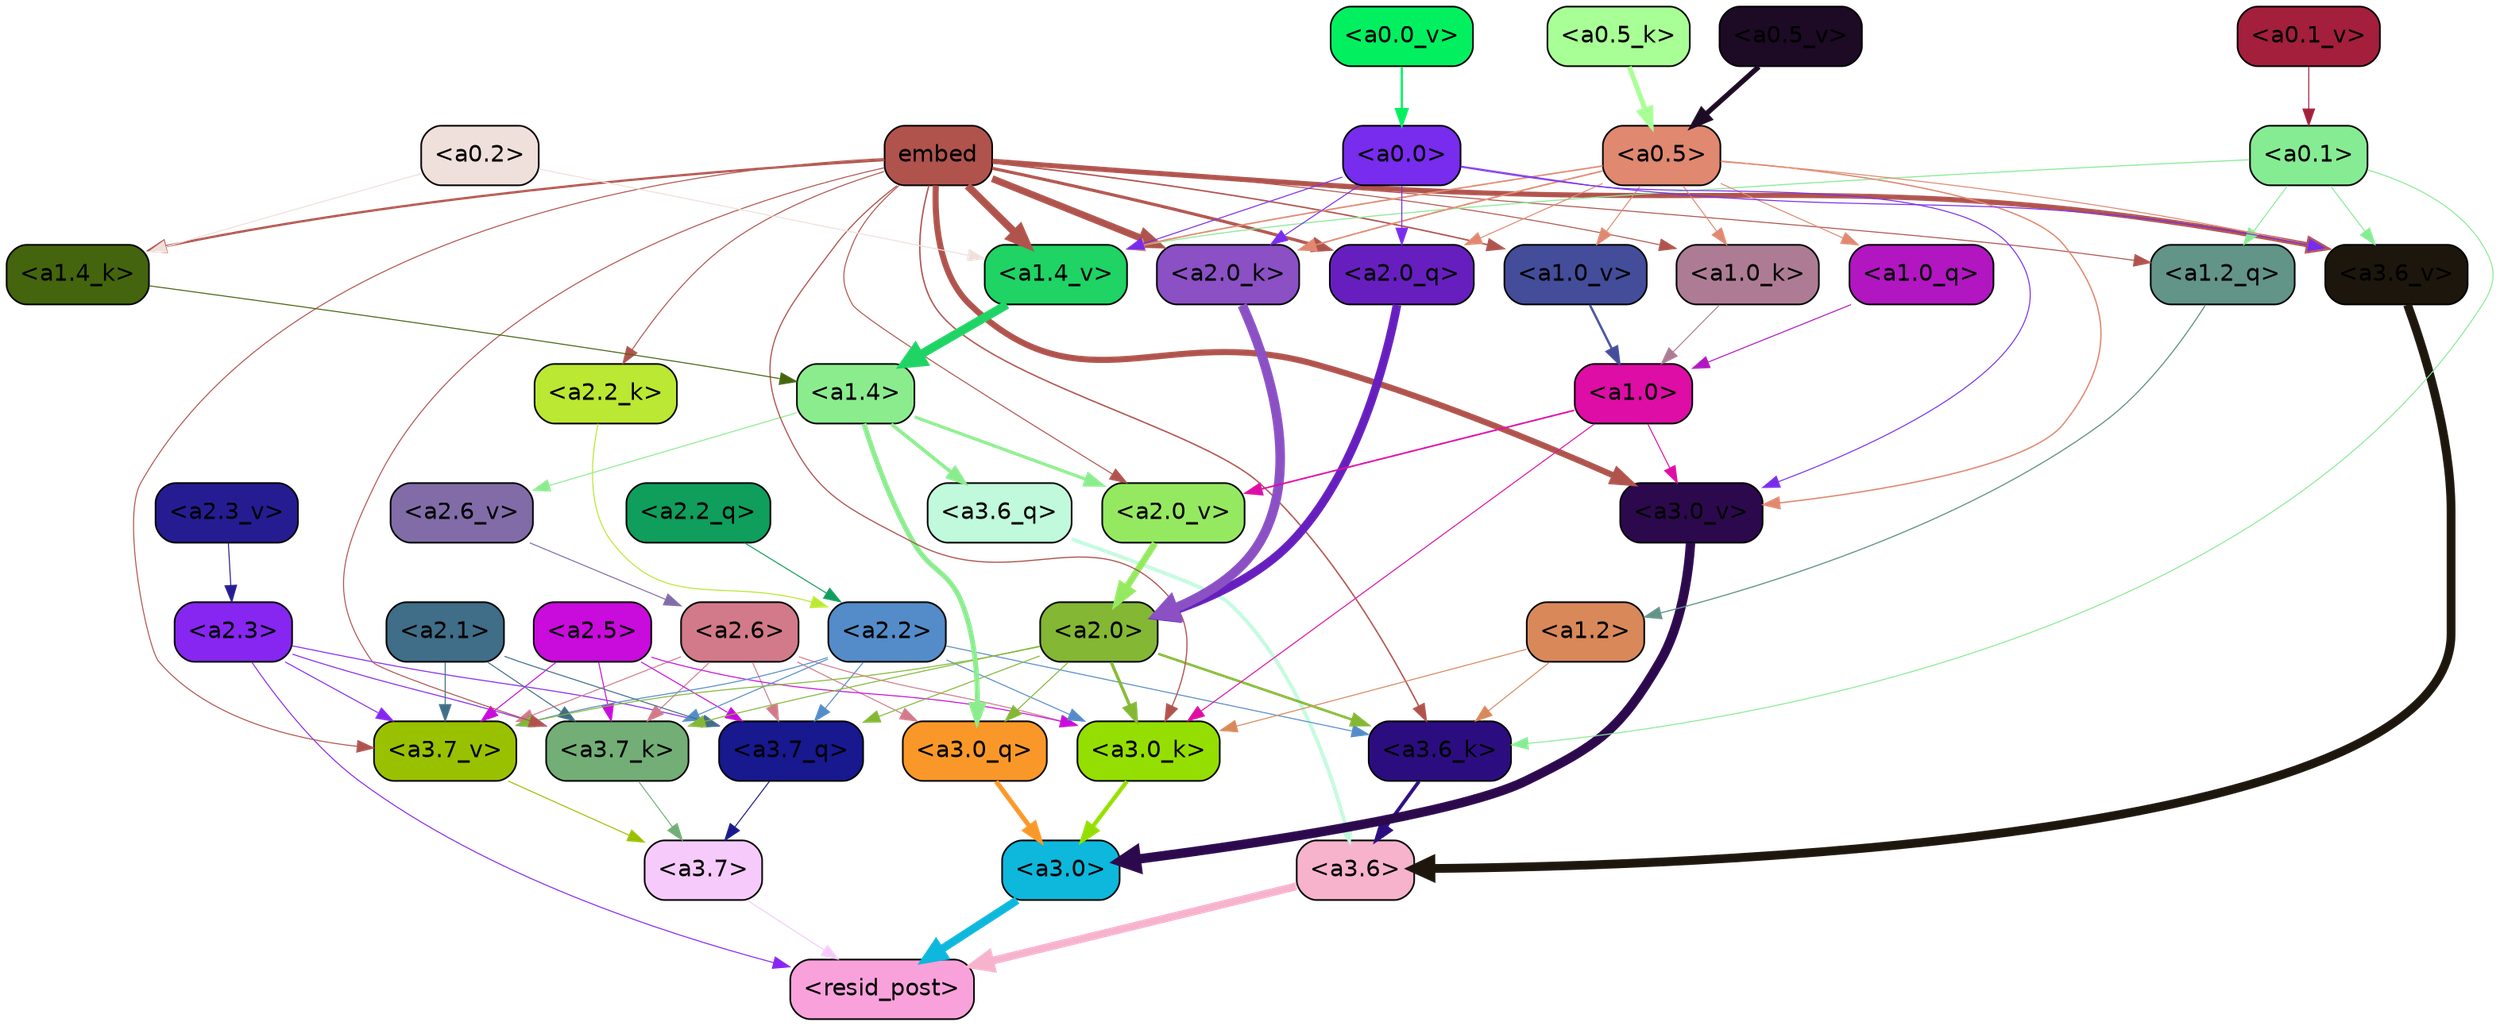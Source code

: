 strict digraph "" {
	graph [bgcolor=transparent,
		layout=dot,
		overlap=false,
		splines=true
	];
	"<a3.7>"	[color=black,
		fillcolor="#f7cafc",
		fontname=Helvetica,
		shape=box,
		style="filled, rounded"];
	"<resid_post>"	[color=black,
		fillcolor="#f9a1db",
		fontname=Helvetica,
		shape=box,
		style="filled, rounded"];
	"<a3.7>" -> "<resid_post>"	[color="#f7cafc",
		penwidth=0.6];
	"<a3.6>"	[color=black,
		fillcolor="#f7b2cc",
		fontname=Helvetica,
		shape=box,
		style="filled, rounded"];
	"<a3.6>" -> "<resid_post>"	[color="#f7b2cc",
		penwidth=4.752790808677673];
	"<a3.0>"	[color=black,
		fillcolor="#0eb7dc",
		fontname=Helvetica,
		shape=box,
		style="filled, rounded"];
	"<a3.0>" -> "<resid_post>"	[color="#0eb7dc",
		penwidth=4.897669434547424];
	"<a2.3>"	[color=black,
		fillcolor="#8726f0",
		fontname=Helvetica,
		shape=box,
		style="filled, rounded"];
	"<a2.3>" -> "<resid_post>"	[color="#8726f0",
		penwidth=0.6];
	"<a3.7_q>"	[color=black,
		fillcolor="#18188f",
		fontname=Helvetica,
		shape=box,
		style="filled, rounded"];
	"<a2.3>" -> "<a3.7_q>"	[color="#8726f0",
		penwidth=0.6];
	"<a3.7_k>"	[color=black,
		fillcolor="#72ae76",
		fontname=Helvetica,
		shape=box,
		style="filled, rounded"];
	"<a2.3>" -> "<a3.7_k>"	[color="#8726f0",
		penwidth=0.6];
	"<a3.7_v>"	[color=black,
		fillcolor="#9ac100",
		fontname=Helvetica,
		shape=box,
		style="filled, rounded"];
	"<a2.3>" -> "<a3.7_v>"	[color="#8726f0",
		penwidth=0.6];
	"<a3.7_q>" -> "<a3.7>"	[color="#18188f",
		penwidth=0.6];
	"<a3.6_q>"	[color=black,
		fillcolor="#c0f9db",
		fontname=Helvetica,
		shape=box,
		style="filled, rounded"];
	"<a3.6_q>" -> "<a3.6>"	[color="#c0f9db",
		penwidth=2.160832464694977];
	"<a3.0_q>"	[color=black,
		fillcolor="#f99829",
		fontname=Helvetica,
		shape=box,
		style="filled, rounded"];
	"<a3.0_q>" -> "<a3.0>"	[color="#f99829",
		penwidth=2.870753765106201];
	"<a3.7_k>" -> "<a3.7>"	[color="#72ae76",
		penwidth=0.6];
	"<a3.6_k>"	[color=black,
		fillcolor="#2c0d80",
		fontname=Helvetica,
		shape=box,
		style="filled, rounded"];
	"<a3.6_k>" -> "<a3.6>"	[color="#2c0d80",
		penwidth=2.13908451795578];
	"<a3.0_k>"	[color=black,
		fillcolor="#94df01",
		fontname=Helvetica,
		shape=box,
		style="filled, rounded"];
	"<a3.0_k>" -> "<a3.0>"	[color="#94df01",
		penwidth=2.520303964614868];
	"<a3.7_v>" -> "<a3.7>"	[color="#9ac100",
		penwidth=0.6];
	"<a3.6_v>"	[color=black,
		fillcolor="#1c160d",
		fontname=Helvetica,
		shape=box,
		style="filled, rounded"];
	"<a3.6_v>" -> "<a3.6>"	[color="#1c160d",
		penwidth=5.297133803367615];
	"<a3.0_v>"	[color=black,
		fillcolor="#2c094d",
		fontname=Helvetica,
		shape=box,
		style="filled, rounded"];
	"<a3.0_v>" -> "<a3.0>"	[color="#2c094d",
		penwidth=5.680712580680847];
	"<a2.6>"	[color=black,
		fillcolor="#d27a89",
		fontname=Helvetica,
		shape=box,
		style="filled, rounded"];
	"<a2.6>" -> "<a3.7_q>"	[color="#d27a89",
		penwidth=0.6];
	"<a2.6>" -> "<a3.0_q>"	[color="#d27a89",
		penwidth=0.6];
	"<a2.6>" -> "<a3.7_k>"	[color="#d27a89",
		penwidth=0.6];
	"<a2.6>" -> "<a3.0_k>"	[color="#d27a89",
		penwidth=0.6];
	"<a2.6>" -> "<a3.7_v>"	[color="#d27a89",
		penwidth=0.6];
	"<a2.5>"	[color=black,
		fillcolor="#c90bdc",
		fontname=Helvetica,
		shape=box,
		style="filled, rounded"];
	"<a2.5>" -> "<a3.7_q>"	[color="#c90bdc",
		penwidth=0.6];
	"<a2.5>" -> "<a3.7_k>"	[color="#c90bdc",
		penwidth=0.6];
	"<a2.5>" -> "<a3.0_k>"	[color="#c90bdc",
		penwidth=0.6];
	"<a2.5>" -> "<a3.7_v>"	[color="#c90bdc",
		penwidth=0.6];
	"<a2.2>"	[color=black,
		fillcolor="#538cc8",
		fontname=Helvetica,
		shape=box,
		style="filled, rounded"];
	"<a2.2>" -> "<a3.7_q>"	[color="#538cc8",
		penwidth=0.6];
	"<a2.2>" -> "<a3.7_k>"	[color="#538cc8",
		penwidth=0.6];
	"<a2.2>" -> "<a3.6_k>"	[color="#538cc8",
		penwidth=0.6];
	"<a2.2>" -> "<a3.0_k>"	[color="#538cc8",
		penwidth=0.6];
	"<a2.2>" -> "<a3.7_v>"	[color="#538cc8",
		penwidth=0.6];
	"<a2.1>"	[color=black,
		fillcolor="#406d87",
		fontname=Helvetica,
		shape=box,
		style="filled, rounded"];
	"<a2.1>" -> "<a3.7_q>"	[color="#406d87",
		penwidth=0.6];
	"<a2.1>" -> "<a3.7_k>"	[color="#406d87",
		penwidth=0.6];
	"<a2.1>" -> "<a3.7_v>"	[color="#406d87",
		penwidth=0.6];
	"<a2.0>"	[color=black,
		fillcolor="#83b734",
		fontname=Helvetica,
		shape=box,
		style="filled, rounded"];
	"<a2.0>" -> "<a3.7_q>"	[color="#83b734",
		penwidth=0.6];
	"<a2.0>" -> "<a3.0_q>"	[color="#83b734",
		penwidth=0.6];
	"<a2.0>" -> "<a3.7_k>"	[color="#83b734",
		penwidth=0.6];
	"<a2.0>" -> "<a3.6_k>"	[color="#83b734",
		penwidth=1.4811622872948647];
	"<a2.0>" -> "<a3.0_k>"	[color="#83b734",
		penwidth=1.8632715698331594];
	"<a2.0>" -> "<a3.7_v>"	[color="#83b734",
		penwidth=0.6];
	"<a1.4>"	[color=black,
		fillcolor="#8bec8e",
		fontname=Helvetica,
		shape=box,
		style="filled, rounded"];
	"<a1.4>" -> "<a3.6_q>"	[color="#8bec8e",
		penwidth=2.1468575447797775];
	"<a1.4>" -> "<a3.0_q>"	[color="#8bec8e",
		penwidth=3.0006065368652344];
	"<a2.6_v>"	[color=black,
		fillcolor="#816ca8",
		fontname=Helvetica,
		shape=box,
		style="filled, rounded"];
	"<a1.4>" -> "<a2.6_v>"	[color="#8bec8e",
		penwidth=0.6];
	"<a2.0_v>"	[color=black,
		fillcolor="#95e960",
		fontname=Helvetica,
		shape=box,
		style="filled, rounded"];
	"<a1.4>" -> "<a2.0_v>"	[color="#8bec8e",
		penwidth=1.8759949803352356];
	embed	[color=black,
		fillcolor="#b0534d",
		fontname=Helvetica,
		shape=box,
		style="filled, rounded"];
	embed -> "<a3.7_k>"	[color="#b0534d",
		penwidth=0.6];
	embed -> "<a3.6_k>"	[color="#b0534d",
		penwidth=0.8410270567983389];
	embed -> "<a3.0_k>"	[color="#b0534d",
		penwidth=0.691851794719696];
	embed -> "<a3.7_v>"	[color="#b0534d",
		penwidth=0.6];
	embed -> "<a3.6_v>"	[color="#b0534d",
		penwidth=3.0758190751075745];
	embed -> "<a3.0_v>"	[color="#b0534d",
		penwidth=3.6927278637886047];
	"<a2.0_q>"	[color=black,
		fillcolor="#661fbe",
		fontname=Helvetica,
		shape=box,
		style="filled, rounded"];
	embed -> "<a2.0_q>"	[color="#b0534d",
		penwidth=1.8617419600486755];
	"<a2.2_k>"	[color=black,
		fillcolor="#bbe832",
		fontname=Helvetica,
		shape=box,
		style="filled, rounded"];
	embed -> "<a2.2_k>"	[color="#b0534d",
		penwidth=0.6];
	"<a2.0_k>"	[color=black,
		fillcolor="#8a50c4",
		fontname=Helvetica,
		shape=box,
		style="filled, rounded"];
	embed -> "<a2.0_k>"	[color="#b0534d",
		penwidth=4.189224064350128];
	embed -> "<a2.0_v>"	[color="#b0534d",
		penwidth=0.6];
	"<a1.2_q>"	[color=black,
		fillcolor="#629487",
		fontname=Helvetica,
		shape=box,
		style="filled, rounded"];
	embed -> "<a1.2_q>"	[color="#b0534d",
		penwidth=0.603080153465271];
	"<a1.4_k>"	[color=black,
		fillcolor="#44650d",
		fontname=Helvetica,
		shape=box,
		style="filled, rounded"];
	embed -> "<a1.4_k>"	[color="#b0534d",
		penwidth=1.3883130550384521];
	"<a1.0_k>"	[color=black,
		fillcolor="#ad7c94",
		fontname=Helvetica,
		shape=box,
		style="filled, rounded"];
	embed -> "<a1.0_k>"	[color="#b0534d",
		penwidth=0.6];
	"<a1.4_v>"	[color=black,
		fillcolor="#1fd364",
		fontname=Helvetica,
		shape=box,
		style="filled, rounded"];
	embed -> "<a1.4_v>"	[color="#b0534d",
		penwidth=4.585226953029633];
	"<a1.0_v>"	[color=black,
		fillcolor="#434d9a",
		fontname=Helvetica,
		shape=box,
		style="filled, rounded"];
	embed -> "<a1.0_v>"	[color="#b0534d",
		penwidth=0.8794136047363281];
	"<a1.2>"	[color=black,
		fillcolor="#d9885a",
		fontname=Helvetica,
		shape=box,
		style="filled, rounded"];
	"<a1.2>" -> "<a3.6_k>"	[color="#d9885a",
		penwidth=0.6];
	"<a1.2>" -> "<a3.0_k>"	[color="#d9885a",
		penwidth=0.6];
	"<a0.1>"	[color=black,
		fillcolor="#86ec93",
		fontname=Helvetica,
		shape=box,
		style="filled, rounded"];
	"<a0.1>" -> "<a3.6_k>"	[color="#86ec93",
		penwidth=0.6];
	"<a0.1>" -> "<a3.6_v>"	[color="#86ec93",
		penwidth=0.6];
	"<a0.1>" -> "<a1.2_q>"	[color="#86ec93",
		penwidth=0.6];
	"<a0.1>" -> "<a1.4_v>"	[color="#86ec93",
		penwidth=0.6243228018283844];
	"<a1.0>"	[color=black,
		fillcolor="#dd0da5",
		fontname=Helvetica,
		shape=box,
		style="filled, rounded"];
	"<a1.0>" -> "<a3.0_k>"	[color="#dd0da5",
		penwidth=0.6];
	"<a1.0>" -> "<a3.0_v>"	[color="#dd0da5",
		penwidth=0.6];
	"<a1.0>" -> "<a2.0_v>"	[color="#dd0da5",
		penwidth=0.9620223194360733];
	"<a0.5>"	[color=black,
		fillcolor="#e08870",
		fontname=Helvetica,
		shape=box,
		style="filled, rounded"];
	"<a0.5>" -> "<a3.6_v>"	[color="#e08870",
		penwidth=0.6];
	"<a0.5>" -> "<a3.0_v>"	[color="#e08870",
		penwidth=0.8028683364391327];
	"<a0.5>" -> "<a2.0_q>"	[color="#e08870",
		penwidth=0.6];
	"<a0.5>" -> "<a2.0_k>"	[color="#e08870",
		penwidth=0.9350990951061249];
	"<a1.0_q>"	[color=black,
		fillcolor="#b116c1",
		fontname=Helvetica,
		shape=box,
		style="filled, rounded"];
	"<a0.5>" -> "<a1.0_q>"	[color="#e08870",
		penwidth=0.6];
	"<a0.5>" -> "<a1.0_k>"	[color="#e08870",
		penwidth=0.6];
	"<a0.5>" -> "<a1.4_v>"	[color="#e08870",
		penwidth=0.9007003456354141];
	"<a0.5>" -> "<a1.0_v>"	[color="#e08870",
		penwidth=0.6];
	"<a0.0>"	[color=black,
		fillcolor="#782ced",
		fontname=Helvetica,
		shape=box,
		style="filled, rounded"];
	"<a0.0>" -> "<a3.6_v>"	[color="#782ced",
		penwidth=0.6];
	"<a0.0>" -> "<a3.0_v>"	[color="#782ced",
		penwidth=0.6];
	"<a0.0>" -> "<a2.0_q>"	[color="#782ced",
		penwidth=0.6];
	"<a0.0>" -> "<a2.0_k>"	[color="#782ced",
		penwidth=0.6];
	"<a0.0>" -> "<a1.4_v>"	[color="#782ced",
		penwidth=0.6];
	"<a2.2_q>"	[color=black,
		fillcolor="#0f9e5c",
		fontname=Helvetica,
		shape=box,
		style="filled, rounded"];
	"<a2.2_q>" -> "<a2.2>"	[color="#0f9e5c",
		penwidth=0.6];
	"<a2.0_q>" -> "<a2.0>"	[color="#661fbe",
		penwidth=5.1847569942474365];
	"<a2.2_k>" -> "<a2.2>"	[color="#bbe832",
		penwidth=0.6149471998214722];
	"<a2.0_k>" -> "<a2.0>"	[color="#8a50c4",
		penwidth=5.773491740226746];
	"<a2.6_v>" -> "<a2.6>"	[color="#816ca8",
		penwidth=0.6];
	"<a2.3_v>"	[color=black,
		fillcolor="#261c92",
		fontname=Helvetica,
		shape=box,
		style="filled, rounded"];
	"<a2.3_v>" -> "<a2.3>"	[color="#261c92",
		penwidth=0.6];
	"<a2.0_v>" -> "<a2.0>"	[color="#95e960",
		penwidth=3.9731863737106323];
	"<a1.2_q>" -> "<a1.2>"	[color="#629487",
		penwidth=0.6863181293010712];
	"<a1.0_q>" -> "<a1.0>"	[color="#b116c1",
		penwidth=0.6];
	"<a1.4_k>" -> "<a1.4>"	[color="#44650d",
		penwidth=0.6];
	"<a1.0_k>" -> "<a1.0>"	[color="#ad7c94",
		penwidth=0.6];
	"<a1.4_v>" -> "<a1.4>"	[color="#1fd364",
		penwidth=5.299546539783478];
	"<a1.0_v>" -> "<a1.0>"	[color="#434d9a",
		penwidth=1.3690393567085266];
	"<a0.2>"	[color=black,
		fillcolor="#efe0db",
		fontname=Helvetica,
		shape=box,
		style="filled, rounded"];
	"<a0.2>" -> "<a1.4_k>"	[color="#efe0db",
		penwidth=0.6];
	"<a0.2>" -> "<a1.4_v>"	[color="#efe0db",
		penwidth=0.6];
	"<a0.5_k>"	[color=black,
		fillcolor="#a8ff95",
		fontname=Helvetica,
		shape=box,
		style="filled, rounded"];
	"<a0.5_k>" -> "<a0.5>"	[color="#a8ff95",
		penwidth=2.9678943157196045];
	"<a0.5_v>"	[color=black,
		fillcolor="#1d0a25",
		fontname=Helvetica,
		shape=box,
		style="filled, rounded"];
	"<a0.5_v>" -> "<a0.5>"	[color="#1d0a25",
		penwidth=3.087551772594452];
	"<a0.1_v>"	[color=black,
		fillcolor="#a31f3c",
		fontname=Helvetica,
		shape=box,
		style="filled, rounded"];
	"<a0.1_v>" -> "<a0.1>"	[color="#a31f3c",
		penwidth=0.6];
	"<a0.0_v>"	[color=black,
		fillcolor="#02f05f",
		fontname=Helvetica,
		shape=box,
		style="filled, rounded"];
	"<a0.0_v>" -> "<a0.0>"	[color="#02f05f",
		penwidth=1.3224871754646301];
}
